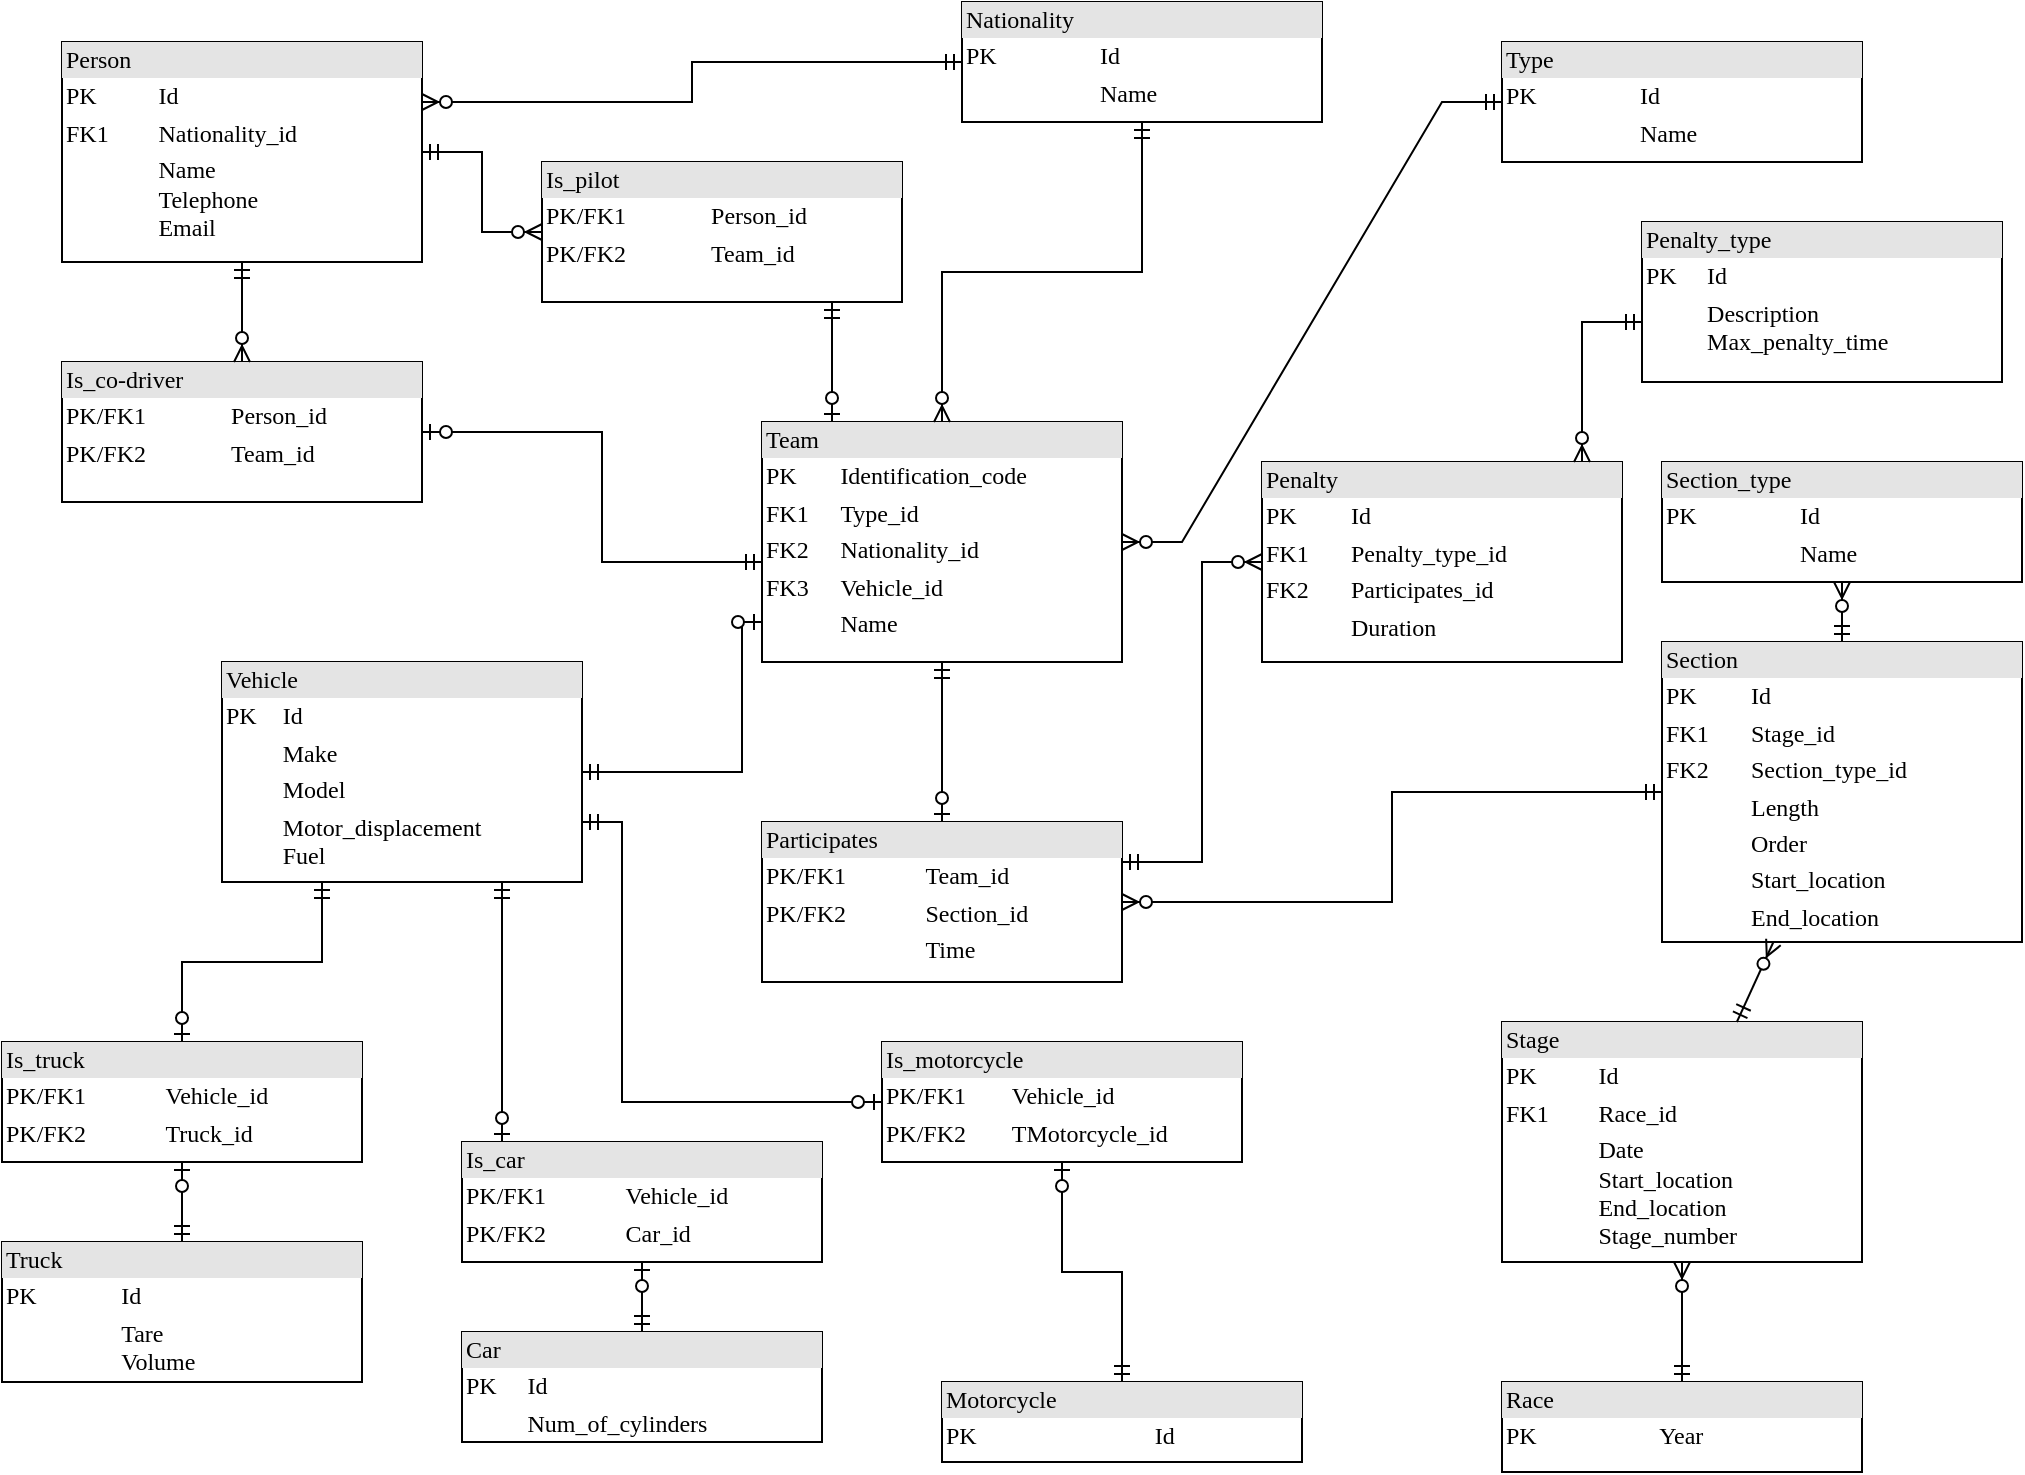 <mxfile version="20.5.1" type="github">
  <diagram name="Page-1" id="2ca16b54-16f6-2749-3443-fa8db7711227">
    <mxGraphModel dx="1572" dy="791" grid="1" gridSize="10" guides="1" tooltips="1" connect="1" arrows="1" fold="1" page="1" pageScale="1" pageWidth="1100" pageHeight="850" background="none" math="0" shadow="0">
      <root>
        <mxCell id="0" />
        <mxCell id="1" parent="0" />
        <mxCell id="2ed32ef02a7f4228-1" value="&lt;div style=&quot;box-sizing:border-box;width:100%;background:#e4e4e4;padding:2px;&quot;&gt;Person&lt;/div&gt;&lt;table style=&quot;width:100%;font-size:1em;&quot; cellpadding=&quot;2&quot; cellspacing=&quot;0&quot;&gt;&lt;tbody&gt;&lt;tr&gt;&lt;td&gt;PK&lt;/td&gt;&lt;td&gt;Id&lt;/td&gt;&lt;/tr&gt;&lt;tr&gt;&lt;td&gt;FK1&lt;/td&gt;&lt;td&gt;Nationality_id&lt;/td&gt;&lt;/tr&gt;&lt;tr&gt;&lt;td&gt;&lt;/td&gt;&lt;td&gt;Name&lt;br&gt;Telephone&lt;br&gt;Email&lt;/td&gt;&lt;/tr&gt;&lt;/tbody&gt;&lt;/table&gt;" style="verticalAlign=top;align=left;overflow=fill;html=1;rounded=0;shadow=0;comic=0;labelBackgroundColor=none;strokeWidth=1;fontFamily=Verdana;fontSize=12" parent="1" vertex="1">
          <mxGeometry x="110" y="90" width="180" height="110" as="geometry" />
        </mxCell>
        <mxCell id="2ed32ef02a7f4228-2" value="&lt;div style=&quot;box-sizing: border-box ; width: 100% ; background: #e4e4e4 ; padding: 2px&quot;&gt;Nationality&lt;/div&gt;&lt;table style=&quot;width: 100% ; font-size: 1em&quot; cellpadding=&quot;2&quot; cellspacing=&quot;0&quot;&gt;&lt;tbody&gt;&lt;tr&gt;&lt;td&gt;PK&lt;/td&gt;&lt;td&gt;Id&lt;/td&gt;&lt;/tr&gt;&lt;tr&gt;&lt;td&gt;&lt;br&gt;&lt;/td&gt;&lt;td&gt;Name&lt;/td&gt;&lt;/tr&gt;&lt;tr&gt;&lt;td&gt;&lt;/td&gt;&lt;td&gt;&lt;br&gt;&lt;/td&gt;&lt;/tr&gt;&lt;/tbody&gt;&lt;/table&gt;" style="verticalAlign=top;align=left;overflow=fill;html=1;rounded=0;shadow=0;comic=0;labelBackgroundColor=none;strokeWidth=1;fontFamily=Verdana;fontSize=12" parent="1" vertex="1">
          <mxGeometry x="560" y="70" width="180" height="60" as="geometry" />
        </mxCell>
        <mxCell id="2ed32ef02a7f4228-3" value="&lt;div style=&quot;box-sizing: border-box ; width: 100% ; background: #e4e4e4 ; padding: 2px&quot;&gt;Is_truck&lt;/div&gt;&lt;table style=&quot;width: 100% ; font-size: 1em&quot; cellpadding=&quot;2&quot; cellspacing=&quot;0&quot;&gt;&lt;tbody&gt;&lt;tr&gt;&lt;td&gt;PK/FK1&lt;/td&gt;&lt;td&gt;Vehicle_id&lt;/td&gt;&lt;/tr&gt;&lt;tr&gt;&lt;td&gt;PK/FK2&lt;/td&gt;&lt;td&gt;Truck_id&lt;/td&gt;&lt;/tr&gt;&lt;tr&gt;&lt;td&gt;&lt;/td&gt;&lt;td&gt;&lt;br&gt;&lt;/td&gt;&lt;/tr&gt;&lt;tr&gt;&lt;td&gt;&lt;br&gt;&lt;/td&gt;&lt;td&gt;&lt;br&gt;&lt;/td&gt;&lt;/tr&gt;&lt;/tbody&gt;&lt;/table&gt;" style="verticalAlign=top;align=left;overflow=fill;html=1;rounded=0;shadow=0;comic=0;labelBackgroundColor=none;strokeWidth=1;fontFamily=Verdana;fontSize=12" parent="1" vertex="1">
          <mxGeometry x="80" y="590" width="180" height="60" as="geometry" />
        </mxCell>
        <mxCell id="2ed32ef02a7f4228-4" value="&lt;div style=&quot;box-sizing: border-box ; width: 100% ; background: #e4e4e4 ; padding: 2px&quot;&gt;Vehicle&lt;/div&gt;&lt;table style=&quot;width: 100% ; font-size: 1em&quot; cellpadding=&quot;2&quot; cellspacing=&quot;0&quot;&gt;&lt;tbody&gt;&lt;tr&gt;&lt;td&gt;PK&lt;/td&gt;&lt;td&gt;Id&lt;/td&gt;&lt;/tr&gt;&lt;tr&gt;&lt;td&gt;&lt;br&gt;&lt;/td&gt;&lt;td&gt;Make&lt;/td&gt;&lt;/tr&gt;&lt;tr&gt;&lt;td&gt;&lt;/td&gt;&lt;td&gt;Model&lt;/td&gt;&lt;/tr&gt;&lt;tr&gt;&lt;td&gt;&lt;br&gt;&lt;/td&gt;&lt;td&gt;Motor_displacement&lt;br&gt;Fuel&lt;/td&gt;&lt;/tr&gt;&lt;/tbody&gt;&lt;/table&gt;" style="verticalAlign=top;align=left;overflow=fill;html=1;rounded=0;shadow=0;comic=0;labelBackgroundColor=none;strokeWidth=1;fontFamily=Verdana;fontSize=12" parent="1" vertex="1">
          <mxGeometry x="190" y="400" width="180" height="110" as="geometry" />
        </mxCell>
        <mxCell id="2ed32ef02a7f4228-5" value="&lt;div style=&quot;box-sizing:border-box;width:100%;background:#e4e4e4;padding:2px;&quot;&gt;Is_co-driver&lt;/div&gt;&lt;table style=&quot;width:100%;font-size:1em;&quot; cellpadding=&quot;2&quot; cellspacing=&quot;0&quot;&gt;&lt;tbody&gt;&lt;tr&gt;&lt;td&gt;PK/FK1&lt;/td&gt;&lt;td&gt;Person_id&lt;/td&gt;&lt;/tr&gt;&lt;tr&gt;&lt;td&gt;PK/FK2&lt;/td&gt;&lt;td&gt;Team_id&lt;/td&gt;&lt;/tr&gt;&lt;tr&gt;&lt;td&gt;&lt;/td&gt;&lt;td&gt;&lt;br&gt;&lt;/td&gt;&lt;/tr&gt;&lt;/tbody&gt;&lt;/table&gt;" style="verticalAlign=top;align=left;overflow=fill;html=1;rounded=0;shadow=0;comic=0;labelBackgroundColor=none;strokeWidth=1;fontFamily=Verdana;fontSize=12" parent="1" vertex="1">
          <mxGeometry x="110" y="250" width="180" height="70" as="geometry" />
        </mxCell>
        <mxCell id="2ed32ef02a7f4228-6" value="&lt;div style=&quot;box-sizing: border-box ; width: 100% ; background: #e4e4e4 ; padding: 2px&quot;&gt;Race&lt;/div&gt;&lt;table style=&quot;width: 100% ; font-size: 1em&quot; cellpadding=&quot;2&quot; cellspacing=&quot;0&quot;&gt;&lt;tbody&gt;&lt;tr&gt;&lt;td&gt;PK&lt;/td&gt;&lt;td&gt;Year&lt;/td&gt;&lt;/tr&gt;&lt;tr&gt;&lt;td&gt;&lt;/td&gt;&lt;td&gt;&lt;br&gt;&lt;/td&gt;&lt;/tr&gt;&lt;/tbody&gt;&lt;/table&gt;" style="verticalAlign=top;align=left;overflow=fill;html=1;rounded=0;shadow=0;comic=0;labelBackgroundColor=none;strokeWidth=1;fontFamily=Verdana;fontSize=12" parent="1" vertex="1">
          <mxGeometry x="830" y="760" width="180" height="45" as="geometry" />
        </mxCell>
        <mxCell id="2ed32ef02a7f4228-7" value="&lt;div style=&quot;box-sizing: border-box ; width: 100% ; background: #e4e4e4 ; padding: 2px&quot;&gt;Participates&lt;/div&gt;&lt;table style=&quot;width: 100% ; font-size: 1em&quot; cellpadding=&quot;2&quot; cellspacing=&quot;0&quot;&gt;&lt;tbody&gt;&lt;tr&gt;&lt;td&gt;PK/FK1&lt;/td&gt;&lt;td&gt;Team_id&lt;/td&gt;&lt;/tr&gt;&lt;tr&gt;&lt;td&gt;PK/FK2&lt;/td&gt;&lt;td&gt;Section_id&lt;/td&gt;&lt;/tr&gt;&lt;tr&gt;&lt;td&gt;&lt;/td&gt;&lt;td&gt;Time&lt;/td&gt;&lt;/tr&gt;&lt;tr&gt;&lt;td&gt;&lt;br&gt;&lt;/td&gt;&lt;td&gt;&lt;br&gt;&lt;/td&gt;&lt;/tr&gt;&lt;tr&gt;&lt;td&gt;&lt;br&gt;&lt;/td&gt;&lt;td&gt;&lt;br&gt;&lt;/td&gt;&lt;/tr&gt;&lt;/tbody&gt;&lt;/table&gt;" style="verticalAlign=top;align=left;overflow=fill;html=1;rounded=0;shadow=0;comic=0;labelBackgroundColor=none;strokeWidth=1;fontFamily=Verdana;fontSize=12" parent="1" vertex="1">
          <mxGeometry x="460" y="480" width="180" height="80" as="geometry" />
        </mxCell>
        <mxCell id="2ed32ef02a7f4228-8" value="&lt;div style=&quot;box-sizing: border-box ; width: 100% ; background: #e4e4e4 ; padding: 2px&quot;&gt;Team&lt;/div&gt;&lt;table style=&quot;width: 100% ; font-size: 1em&quot; cellpadding=&quot;2&quot; cellspacing=&quot;0&quot;&gt;&lt;tbody&gt;&lt;tr&gt;&lt;td&gt;PK&lt;/td&gt;&lt;td&gt;Identification_code&lt;/td&gt;&lt;/tr&gt;&lt;tr&gt;&lt;td&gt;FK1&lt;/td&gt;&lt;td&gt;Type_id&lt;/td&gt;&lt;/tr&gt;&lt;tr&gt;&lt;td&gt;FK2&lt;/td&gt;&lt;td&gt;Nationality_id&lt;br&gt;&lt;/td&gt;&lt;/tr&gt;&lt;tr&gt;&lt;td&gt;FK3&lt;br&gt;&lt;/td&gt;&lt;td&gt;Vehicle_id&lt;br&gt;&lt;/td&gt;&lt;/tr&gt;&lt;tr&gt;&lt;td&gt;&lt;br&gt;&lt;/td&gt;&lt;td&gt;Name&lt;br&gt;&lt;/td&gt;&lt;/tr&gt;&lt;tr&gt;&lt;td&gt;&lt;br&gt;&lt;/td&gt;&lt;td&gt;&lt;br&gt;&lt;/td&gt;&lt;/tr&gt;&lt;tr&gt;&lt;td&gt;&lt;/td&gt;&lt;td&gt;&lt;br&gt;&lt;/td&gt;&lt;/tr&gt;&lt;/tbody&gt;&lt;/table&gt;" style="verticalAlign=top;align=left;overflow=fill;html=1;rounded=0;shadow=0;comic=0;labelBackgroundColor=none;strokeWidth=1;fontFamily=Verdana;fontSize=12" parent="1" vertex="1">
          <mxGeometry x="460" y="280" width="180" height="120" as="geometry" />
        </mxCell>
        <mxCell id="2ed32ef02a7f4228-9" value="&lt;div style=&quot;box-sizing:border-box;width:100%;background:#e4e4e4;padding:2px;&quot;&gt;Stage&lt;/div&gt;&lt;table style=&quot;width:100%;font-size:1em;&quot; cellpadding=&quot;2&quot; cellspacing=&quot;0&quot;&gt;&lt;tbody&gt;&lt;tr&gt;&lt;td&gt;PK&lt;/td&gt;&lt;td&gt;Id&lt;/td&gt;&lt;/tr&gt;&lt;tr&gt;&lt;td&gt;FK1&lt;/td&gt;&lt;td&gt;Race_id&lt;/td&gt;&lt;/tr&gt;&lt;tr&gt;&lt;td&gt;&lt;/td&gt;&lt;td&gt;Date&lt;br&gt;Start_location&lt;br&gt;End_location&lt;br&gt;Stage_number&lt;br&gt;&lt;br&gt;&lt;/td&gt;&lt;/tr&gt;&lt;/tbody&gt;&lt;/table&gt;" style="verticalAlign=top;align=left;overflow=fill;html=1;rounded=0;shadow=0;comic=0;labelBackgroundColor=none;strokeWidth=1;fontFamily=Verdana;fontSize=12" parent="1" vertex="1">
          <mxGeometry x="830" y="580" width="180" height="120" as="geometry" />
        </mxCell>
        <mxCell id="2ed32ef02a7f4228-10" value="&lt;div style=&quot;box-sizing: border-box ; width: 100% ; background: #e4e4e4 ; padding: 2px&quot;&gt;Section&lt;/div&gt;&lt;table style=&quot;width: 100% ; font-size: 1em&quot; cellpadding=&quot;2&quot; cellspacing=&quot;0&quot;&gt;&lt;tbody&gt;&lt;tr&gt;&lt;td&gt;PK&lt;/td&gt;&lt;td&gt;Id&lt;/td&gt;&lt;/tr&gt;&lt;tr&gt;&lt;td&gt;FK1&lt;/td&gt;&lt;td&gt;Stage_id&lt;/td&gt;&lt;/tr&gt;&lt;tr&gt;&lt;td&gt;FK2&lt;/td&gt;&lt;td&gt;Section_type_id&lt;/td&gt;&lt;/tr&gt;&lt;tr&gt;&lt;td&gt;&lt;br&gt;&lt;/td&gt;&lt;td&gt;Length&lt;br&gt;&lt;/td&gt;&lt;/tr&gt;&lt;tr&gt;&lt;td&gt;&lt;br&gt;&lt;/td&gt;&lt;td&gt;Order&lt;br&gt;&lt;/td&gt;&lt;/tr&gt;&lt;tr&gt;&lt;td&gt;&lt;br&gt;&lt;/td&gt;&lt;td&gt;Start_location&lt;br&gt;&lt;/td&gt;&lt;/tr&gt;&lt;tr&gt;&lt;td&gt;&lt;br&gt;&lt;/td&gt;&lt;td&gt;End_location&lt;br&gt;&lt;/td&gt;&lt;/tr&gt;&lt;tr&gt;&lt;td&gt;&lt;/td&gt;&lt;td&gt;&lt;br&gt;&lt;/td&gt;&lt;/tr&gt;&lt;/tbody&gt;&lt;/table&gt;" style="verticalAlign=top;align=left;overflow=fill;html=1;rounded=0;shadow=0;comic=0;labelBackgroundColor=none;strokeWidth=1;fontFamily=Verdana;fontSize=12" parent="1" vertex="1">
          <mxGeometry x="910" y="390" width="180" height="150" as="geometry" />
        </mxCell>
        <mxCell id="2ed32ef02a7f4228-11" value="&lt;div style=&quot;box-sizing:border-box;width:100%;background:#e4e4e4;padding:2px;&quot;&gt;Type&lt;/div&gt;&lt;table style=&quot;width:100%;font-size:1em;&quot; cellpadding=&quot;2&quot; cellspacing=&quot;0&quot;&gt;&lt;tbody&gt;&lt;tr&gt;&lt;td&gt;PK&lt;/td&gt;&lt;td&gt;Id&lt;/td&gt;&lt;/tr&gt;&lt;tr&gt;&lt;td&gt;&lt;br&gt;&lt;/td&gt;&lt;td&gt;Name&lt;/td&gt;&lt;/tr&gt;&lt;tr&gt;&lt;td&gt;&lt;/td&gt;&lt;td&gt;&lt;br&gt;&lt;/td&gt;&lt;/tr&gt;&lt;/tbody&gt;&lt;/table&gt;" style="verticalAlign=top;align=left;overflow=fill;html=1;rounded=0;shadow=0;comic=0;labelBackgroundColor=none;strokeWidth=1;fontFamily=Verdana;fontSize=12" parent="1" vertex="1">
          <mxGeometry x="830" y="90" width="180" height="60" as="geometry" />
        </mxCell>
        <mxCell id="2ed32ef02a7f4228-12" value="&lt;div style=&quot;box-sizing: border-box ; width: 100% ; background: #e4e4e4 ; padding: 2px&quot;&gt;Car&lt;/div&gt;&lt;table style=&quot;width: 100% ; font-size: 1em&quot; cellpadding=&quot;2&quot; cellspacing=&quot;0&quot;&gt;&lt;tbody&gt;&lt;tr&gt;&lt;td&gt;PK&lt;/td&gt;&lt;td&gt;Id&lt;/td&gt;&lt;/tr&gt;&lt;tr&gt;&lt;td&gt;&lt;br&gt;&lt;/td&gt;&lt;td&gt;Num_of_cylinders&lt;/td&gt;&lt;/tr&gt;&lt;tr&gt;&lt;td&gt;&lt;/td&gt;&lt;td&gt;&lt;br&gt;&lt;/td&gt;&lt;/tr&gt;&lt;/tbody&gt;&lt;/table&gt;" style="verticalAlign=top;align=left;overflow=fill;html=1;rounded=0;shadow=0;comic=0;labelBackgroundColor=none;strokeWidth=1;fontFamily=Verdana;fontSize=12" parent="1" vertex="1">
          <mxGeometry x="310" y="735" width="180" height="55" as="geometry" />
        </mxCell>
        <mxCell id="msvNsGFhVUz2W17Q7ycb-1" value="&lt;div style=&quot;box-sizing:border-box;width:100%;background:#e4e4e4;padding:2px;&quot;&gt;Is_pilot&lt;/div&gt;&lt;table style=&quot;width:100%;font-size:1em;&quot; cellpadding=&quot;2&quot; cellspacing=&quot;0&quot;&gt;&lt;tbody&gt;&lt;tr&gt;&lt;td&gt;PK/FK1&lt;/td&gt;&lt;td&gt;Person_id&lt;/td&gt;&lt;/tr&gt;&lt;tr&gt;&lt;td&gt;PK/FK2&lt;/td&gt;&lt;td&gt;Team_id&lt;/td&gt;&lt;/tr&gt;&lt;tr&gt;&lt;td&gt;&lt;/td&gt;&lt;td&gt;&lt;br&gt;&lt;/td&gt;&lt;/tr&gt;&lt;/tbody&gt;&lt;/table&gt;" style="verticalAlign=top;align=left;overflow=fill;html=1;rounded=0;shadow=0;comic=0;labelBackgroundColor=none;strokeWidth=1;fontFamily=Verdana;fontSize=12" parent="1" vertex="1">
          <mxGeometry x="350" y="150" width="180" height="70" as="geometry" />
        </mxCell>
        <mxCell id="msvNsGFhVUz2W17Q7ycb-4" value="" style="fontSize=12;html=1;endArrow=ERzeroToOne;startArrow=ERmandOne;rounded=0;edgeStyle=elbowEdgeStyle;" parent="1" source="msvNsGFhVUz2W17Q7ycb-1" target="2ed32ef02a7f4228-8" edge="1">
          <mxGeometry width="100" height="100" relative="1" as="geometry">
            <mxPoint x="410" y="270" as="sourcePoint" />
            <mxPoint x="650" y="240" as="targetPoint" />
          </mxGeometry>
        </mxCell>
        <mxCell id="msvNsGFhVUz2W17Q7ycb-5" value="" style="edgeStyle=elbowEdgeStyle;fontSize=12;html=1;endArrow=ERzeroToOne;startArrow=ERmandOne;rounded=0;" parent="1" source="2ed32ef02a7f4228-8" target="2ed32ef02a7f4228-5" edge="1">
          <mxGeometry width="100" height="100" relative="1" as="geometry">
            <mxPoint x="350" y="350" as="sourcePoint" />
            <mxPoint x="360" y="270" as="targetPoint" />
            <Array as="points">
              <mxPoint x="380" y="350" />
            </Array>
          </mxGeometry>
        </mxCell>
        <mxCell id="msvNsGFhVUz2W17Q7ycb-12" value="" style="edgeStyle=entityRelationEdgeStyle;fontSize=12;html=1;endArrow=ERzeroToMany;startArrow=ERmandOne;rounded=0;" parent="1" source="2ed32ef02a7f4228-11" target="2ed32ef02a7f4228-8" edge="1">
          <mxGeometry width="100" height="100" relative="1" as="geometry">
            <mxPoint x="760" y="180" as="sourcePoint" />
            <mxPoint x="720" y="290" as="targetPoint" />
          </mxGeometry>
        </mxCell>
        <mxCell id="msvNsGFhVUz2W17Q7ycb-13" value="" style="fontSize=12;html=1;endArrow=ERzeroToMany;startArrow=ERmandOne;rounded=0;" parent="1" source="2ed32ef02a7f4228-6" target="2ed32ef02a7f4228-9" edge="1">
          <mxGeometry width="100" height="100" relative="1" as="geometry">
            <mxPoint x="870" y="750" as="sourcePoint" />
            <mxPoint x="970" y="650" as="targetPoint" />
          </mxGeometry>
        </mxCell>
        <mxCell id="msvNsGFhVUz2W17Q7ycb-16" value="" style="fontSize=12;html=1;endArrow=ERzeroToMany;startArrow=ERmandOne;rounded=0;" parent="1" source="2ed32ef02a7f4228-9" target="2ed32ef02a7f4228-10" edge="1">
          <mxGeometry width="100" height="100" relative="1" as="geometry">
            <mxPoint x="920" y="640" as="sourcePoint" />
            <mxPoint x="930" y="710" as="targetPoint" />
          </mxGeometry>
        </mxCell>
        <mxCell id="msvNsGFhVUz2W17Q7ycb-17" value="&lt;div style=&quot;box-sizing:border-box;width:100%;background:#e4e4e4;padding:2px;&quot;&gt;Section_type&lt;/div&gt;&lt;table style=&quot;width:100%;font-size:1em;&quot; cellpadding=&quot;2&quot; cellspacing=&quot;0&quot;&gt;&lt;tbody&gt;&lt;tr&gt;&lt;td&gt;PK&lt;/td&gt;&lt;td&gt;Id&lt;/td&gt;&lt;/tr&gt;&lt;tr&gt;&lt;td&gt;&lt;br&gt;&lt;/td&gt;&lt;td&gt;Name&lt;/td&gt;&lt;/tr&gt;&lt;tr&gt;&lt;td&gt;&lt;/td&gt;&lt;td&gt;&lt;br&gt;&lt;/td&gt;&lt;/tr&gt;&lt;/tbody&gt;&lt;/table&gt;" style="verticalAlign=top;align=left;overflow=fill;html=1;rounded=0;shadow=0;comic=0;labelBackgroundColor=none;strokeWidth=1;fontFamily=Verdana;fontSize=12" parent="1" vertex="1">
          <mxGeometry x="910" y="300" width="180" height="60" as="geometry" />
        </mxCell>
        <mxCell id="msvNsGFhVUz2W17Q7ycb-18" value="" style="fontSize=12;html=1;endArrow=ERzeroToMany;startArrow=ERmandOne;rounded=0;edgeStyle=orthogonalEdgeStyle;" parent="1" source="2ed32ef02a7f4228-10" target="msvNsGFhVUz2W17Q7ycb-17" edge="1">
          <mxGeometry width="100" height="100" relative="1" as="geometry">
            <mxPoint x="930" y="590" as="sourcePoint" />
            <mxPoint x="930" y="540" as="targetPoint" />
          </mxGeometry>
        </mxCell>
        <mxCell id="msvNsGFhVUz2W17Q7ycb-19" value="" style="fontSize=12;html=1;endArrow=ERzeroToOne;startArrow=ERmandOne;rounded=0;" parent="1" source="2ed32ef02a7f4228-8" target="2ed32ef02a7f4228-7" edge="1">
          <mxGeometry width="100" height="100" relative="1" as="geometry">
            <mxPoint x="630" y="620" as="sourcePoint" />
            <mxPoint x="730" y="520" as="targetPoint" />
          </mxGeometry>
        </mxCell>
        <mxCell id="msvNsGFhVUz2W17Q7ycb-20" value="" style="fontSize=12;html=1;endArrow=ERzeroToMany;startArrow=ERmandOne;rounded=0;edgeStyle=orthogonalEdgeStyle;" parent="1" source="2ed32ef02a7f4228-10" target="2ed32ef02a7f4228-7" edge="1">
          <mxGeometry width="100" height="100" relative="1" as="geometry">
            <mxPoint x="930" y="590" as="sourcePoint" />
            <mxPoint x="930" y="540" as="targetPoint" />
          </mxGeometry>
        </mxCell>
        <mxCell id="msvNsGFhVUz2W17Q7ycb-21" value="" style="fontSize=12;html=1;endArrow=ERzeroToOne;startArrow=ERmandOne;rounded=0;edgeStyle=elbowEdgeStyle;" parent="1" source="2ed32ef02a7f4228-4" target="2ed32ef02a7f4228-8" edge="1">
          <mxGeometry width="100" height="100" relative="1" as="geometry">
            <mxPoint x="380" y="500" as="sourcePoint" />
            <mxPoint x="440" y="440" as="targetPoint" />
            <Array as="points">
              <mxPoint x="450" y="380" />
            </Array>
          </mxGeometry>
        </mxCell>
        <mxCell id="msvNsGFhVUz2W17Q7ycb-22" value="&lt;div style=&quot;box-sizing: border-box ; width: 100% ; background: #e4e4e4 ; padding: 2px&quot;&gt;Is_car&lt;/div&gt;&lt;table style=&quot;width: 100% ; font-size: 1em&quot; cellpadding=&quot;2&quot; cellspacing=&quot;0&quot;&gt;&lt;tbody&gt;&lt;tr&gt;&lt;td&gt;PK/FK1&lt;/td&gt;&lt;td&gt;Vehicle_id&lt;/td&gt;&lt;/tr&gt;&lt;tr&gt;&lt;td&gt;PK/FK2&lt;/td&gt;&lt;td&gt;&lt;span style=&quot;color: rgba(0, 0, 0, 0); font-family: monospace; font-size: 0px;&quot;&gt;%3CmxGraphModel%3E%3Croot%3E%3CmxCell%20id%3D%220%22%2F%3E%3CmxCell%20id%3D%221%22%20parent%3D%220%22%2F%3E%3CmxCell%20id%3D%222%22%20value%3D%22%26lt%3Bdiv%20style%3D%26quot%3Bbox-sizing%3A%20border-box%20%3B%20width%3A%20100%25%20%3B%20background%3A%20%23e4e4e4%20%3B%20padding%3A%202px%26quot%3B%26gt%3BIs_truck%26lt%3B%2Fdiv%26gt%3B%26lt%3Btable%20style%3D%26quot%3Bwidth%3A%20100%25%20%3B%20font-size%3A%201em%26quot%3B%20cellpadding%3D%26quot%3B2%26quot%3B%20cellspacing%3D%26quot%3B0%26quot%3B%26gt%3B%26lt%3Btbody%26gt%3B%26lt%3Btr%26gt%3B%26lt%3Btd%26gt%3BPK%2FFK1%26lt%3B%2Ftd%26gt%3B%26lt%3Btd%26gt%3BVehicle_id%26lt%3B%2Ftd%26gt%3B%26lt%3B%2Ftr%26gt%3B%26lt%3Btr%26gt%3B%26lt%3Btd%26gt%3BPK%2FFK2%26lt%3B%2Ftd%26gt%3B%26lt%3Btd%26gt%3BTruck_id%26lt%3B%2Ftd%26gt%3B%26lt%3B%2Ftr%26gt%3B%26lt%3Btr%26gt%3B%26lt%3Btd%26gt%3B%26lt%3B%2Ftd%26gt%3B%26lt%3Btd%26gt%3B%26lt%3Bbr%26gt%3B%26lt%3B%2Ftd%26gt%3B%26lt%3B%2Ftr%26gt%3B%26lt%3Btr%26gt%3B%26lt%3Btd%26gt%3B%26lt%3Bbr%26gt%3B%26lt%3B%2Ftd%26gt%3B%26lt%3Btd%26gt%3B%26lt%3Bbr%26gt%3B%26lt%3B%2Ftd%26gt%3B%26lt%3B%2Ftr%26gt%3B%26lt%3B%2Ftbody%26gt%3B%26lt%3B%2Ftable%26gt%3B%22%20style%3D%22verticalAlign%3Dtop%3Balign%3Dleft%3Boverflow%3Dfill%3Bhtml%3D1%3Brounded%3D0%3Bshadow%3D0%3Bcomic%3D0%3BlabelBackgroundColor%3Dnone%3BstrokeWidth%3D1%3BfontFamily%3DVerdana%3BfontSize%3D12%22%20vertex%3D%221%22%20parent%3D%221%22%3E%3CmxGeometry%20x%3D%22110%22%20y%3D%22540%22%20width%3D%22180%22%20height%3D%2260%22%20as%3D%22geometry%22%2F%3E%3C%2FmxCell%3E%3C%2Froot%3E%3C%2FmxGraphModel%3E&lt;/span&gt;Car_id&lt;/td&gt;&lt;/tr&gt;&lt;tr&gt;&lt;td&gt;&lt;/td&gt;&lt;td&gt;&lt;br&gt;&lt;/td&gt;&lt;/tr&gt;&lt;tr&gt;&lt;td&gt;&lt;br&gt;&lt;/td&gt;&lt;td&gt;&lt;br&gt;&lt;/td&gt;&lt;/tr&gt;&lt;/tbody&gt;&lt;/table&gt;" style="verticalAlign=top;align=left;overflow=fill;html=1;rounded=0;shadow=0;comic=0;labelBackgroundColor=none;strokeWidth=1;fontFamily=Verdana;fontSize=12" parent="1" vertex="1">
          <mxGeometry x="310" y="640" width="180" height="60" as="geometry" />
        </mxCell>
        <mxCell id="msvNsGFhVUz2W17Q7ycb-23" value="&lt;div style=&quot;box-sizing: border-box ; width: 100% ; background: #e4e4e4 ; padding: 2px&quot;&gt;Is_motorcycle&lt;/div&gt;&lt;table style=&quot;width: 100% ; font-size: 1em&quot; cellpadding=&quot;2&quot; cellspacing=&quot;0&quot;&gt;&lt;tbody&gt;&lt;tr&gt;&lt;td&gt;PK/FK1&lt;/td&gt;&lt;td&gt;Vehicle_id&lt;/td&gt;&lt;/tr&gt;&lt;tr&gt;&lt;td&gt;PK/FK2&lt;/td&gt;&lt;td&gt;TMotorcycle_id&lt;/td&gt;&lt;/tr&gt;&lt;tr&gt;&lt;td&gt;&lt;/td&gt;&lt;td&gt;&lt;br&gt;&lt;/td&gt;&lt;/tr&gt;&lt;tr&gt;&lt;td&gt;&lt;br&gt;&lt;/td&gt;&lt;td&gt;&lt;br&gt;&lt;/td&gt;&lt;/tr&gt;&lt;/tbody&gt;&lt;/table&gt;" style="verticalAlign=top;align=left;overflow=fill;html=1;rounded=0;shadow=0;comic=0;labelBackgroundColor=none;strokeWidth=1;fontFamily=Verdana;fontSize=12" parent="1" vertex="1">
          <mxGeometry x="520" y="590" width="180" height="60" as="geometry" />
        </mxCell>
        <mxCell id="msvNsGFhVUz2W17Q7ycb-24" value="&lt;div style=&quot;box-sizing: border-box ; width: 100% ; background: #e4e4e4 ; padding: 2px&quot;&gt;Truck&lt;/div&gt;&lt;table style=&quot;width: 100% ; font-size: 1em&quot; cellpadding=&quot;2&quot; cellspacing=&quot;0&quot;&gt;&lt;tbody&gt;&lt;tr&gt;&lt;td&gt;PK&lt;/td&gt;&lt;td&gt;Id&lt;/td&gt;&lt;/tr&gt;&lt;tr&gt;&lt;td&gt;&lt;br&gt;&lt;/td&gt;&lt;td&gt;Tare&lt;br&gt;Volume&lt;/td&gt;&lt;/tr&gt;&lt;tr&gt;&lt;td&gt;&lt;/td&gt;&lt;td&gt;&lt;br&gt;&lt;/td&gt;&lt;/tr&gt;&lt;/tbody&gt;&lt;/table&gt;" style="verticalAlign=top;align=left;overflow=fill;html=1;rounded=0;shadow=0;comic=0;labelBackgroundColor=none;strokeWidth=1;fontFamily=Verdana;fontSize=12" parent="1" vertex="1">
          <mxGeometry x="80" y="690" width="180" height="70" as="geometry" />
        </mxCell>
        <mxCell id="msvNsGFhVUz2W17Q7ycb-25" value="&lt;div style=&quot;box-sizing: border-box ; width: 100% ; background: #e4e4e4 ; padding: 2px&quot;&gt;Motorcycle&lt;/div&gt;&lt;table style=&quot;width: 100% ; font-size: 1em&quot; cellpadding=&quot;2&quot; cellspacing=&quot;0&quot;&gt;&lt;tbody&gt;&lt;tr&gt;&lt;td&gt;PK&lt;/td&gt;&lt;td&gt;Id&lt;/td&gt;&lt;/tr&gt;&lt;tr&gt;&lt;td&gt;&lt;br&gt;&lt;/td&gt;&lt;td&gt;&lt;br&gt;&lt;/td&gt;&lt;/tr&gt;&lt;tr&gt;&lt;td&gt;&lt;/td&gt;&lt;td&gt;&lt;br&gt;&lt;/td&gt;&lt;/tr&gt;&lt;/tbody&gt;&lt;/table&gt;" style="verticalAlign=top;align=left;overflow=fill;html=1;rounded=0;shadow=0;comic=0;labelBackgroundColor=none;strokeWidth=1;fontFamily=Verdana;fontSize=12" parent="1" vertex="1">
          <mxGeometry x="550" y="760" width="180" height="40" as="geometry" />
        </mxCell>
        <mxCell id="msvNsGFhVUz2W17Q7ycb-26" value="" style="fontSize=12;html=1;endArrow=ERzeroToOne;startArrow=ERmandOne;rounded=0;" parent="1" source="2ed32ef02a7f4228-12" target="msvNsGFhVUz2W17Q7ycb-22" edge="1">
          <mxGeometry width="100" height="100" relative="1" as="geometry">
            <mxPoint x="560" y="430" as="sourcePoint" />
            <mxPoint x="560" y="490" as="targetPoint" />
          </mxGeometry>
        </mxCell>
        <mxCell id="msvNsGFhVUz2W17Q7ycb-27" value="" style="fontSize=12;html=1;endArrow=ERzeroToOne;startArrow=ERmandOne;rounded=0;" parent="1" source="msvNsGFhVUz2W17Q7ycb-24" target="2ed32ef02a7f4228-3" edge="1">
          <mxGeometry width="100" height="100" relative="1" as="geometry">
            <mxPoint x="570" y="440" as="sourcePoint" />
            <mxPoint x="570" y="500" as="targetPoint" />
          </mxGeometry>
        </mxCell>
        <mxCell id="msvNsGFhVUz2W17Q7ycb-28" value="" style="fontSize=12;html=1;endArrow=ERzeroToOne;startArrow=ERmandOne;rounded=0;edgeStyle=orthogonalEdgeStyle;" parent="1" source="msvNsGFhVUz2W17Q7ycb-25" target="msvNsGFhVUz2W17Q7ycb-23" edge="1">
          <mxGeometry width="100" height="100" relative="1" as="geometry">
            <mxPoint x="410" y="745" as="sourcePoint" />
            <mxPoint x="410" y="710" as="targetPoint" />
          </mxGeometry>
        </mxCell>
        <mxCell id="msvNsGFhVUz2W17Q7ycb-29" value="" style="fontSize=12;html=1;endArrow=ERzeroToOne;startArrow=ERmandOne;rounded=0;edgeStyle=orthogonalEdgeStyle;" parent="1" source="2ed32ef02a7f4228-4" target="2ed32ef02a7f4228-3" edge="1">
          <mxGeometry width="100" height="100" relative="1" as="geometry">
            <mxPoint x="410" y="745" as="sourcePoint" />
            <mxPoint x="340" y="530" as="targetPoint" />
            <Array as="points">
              <mxPoint x="240" y="550" />
              <mxPoint x="170" y="550" />
            </Array>
          </mxGeometry>
        </mxCell>
        <mxCell id="msvNsGFhVUz2W17Q7ycb-30" value="" style="fontSize=12;html=1;endArrow=ERzeroToOne;startArrow=ERmandOne;rounded=0;edgeStyle=elbowEdgeStyle;" parent="1" source="2ed32ef02a7f4228-4" target="msvNsGFhVUz2W17Q7ycb-22" edge="1">
          <mxGeometry width="100" height="100" relative="1" as="geometry">
            <mxPoint x="420" y="755" as="sourcePoint" />
            <mxPoint x="420" y="720" as="targetPoint" />
            <Array as="points">
              <mxPoint x="330" y="570" />
            </Array>
          </mxGeometry>
        </mxCell>
        <mxCell id="msvNsGFhVUz2W17Q7ycb-31" value="" style="fontSize=12;html=1;endArrow=ERzeroToOne;startArrow=ERmandOne;rounded=0;edgeStyle=elbowEdgeStyle;" parent="1" source="2ed32ef02a7f4228-4" target="msvNsGFhVUz2W17Q7ycb-23" edge="1">
          <mxGeometry width="100" height="100" relative="1" as="geometry">
            <mxPoint x="430" y="765" as="sourcePoint" />
            <mxPoint x="430" y="730" as="targetPoint" />
            <Array as="points">
              <mxPoint x="390" y="480" />
              <mxPoint x="430" y="560" />
            </Array>
          </mxGeometry>
        </mxCell>
        <mxCell id="msvNsGFhVUz2W17Q7ycb-33" value="&lt;div style=&quot;box-sizing:border-box;width:100%;background:#e4e4e4;padding:2px;&quot;&gt;Penalty_type&lt;/div&gt;&lt;table style=&quot;width:100%;font-size:1em;&quot; cellpadding=&quot;2&quot; cellspacing=&quot;0&quot;&gt;&lt;tbody&gt;&lt;tr&gt;&lt;td&gt;PK&lt;/td&gt;&lt;td&gt;Id&lt;/td&gt;&lt;/tr&gt;&lt;tr&gt;&lt;td&gt;&lt;br&gt;&lt;/td&gt;&lt;td&gt;Description&lt;br&gt;Max_penalty_time&lt;/td&gt;&lt;/tr&gt;&lt;tr&gt;&lt;td&gt;&lt;br&gt;&lt;/td&gt;&lt;td&gt;&lt;br&gt;&lt;/td&gt;&lt;/tr&gt;&lt;/tbody&gt;&lt;/table&gt;" style="verticalAlign=top;align=left;overflow=fill;html=1;rounded=0;shadow=0;comic=0;labelBackgroundColor=none;strokeWidth=1;fontFamily=Verdana;fontSize=12" parent="1" vertex="1">
          <mxGeometry x="900" y="180" width="180" height="80" as="geometry" />
        </mxCell>
        <mxCell id="msvNsGFhVUz2W17Q7ycb-34" value="&lt;div style=&quot;box-sizing: border-box ; width: 100% ; background: #e4e4e4 ; padding: 2px&quot;&gt;Penalty&lt;/div&gt;&lt;table style=&quot;width: 100% ; font-size: 1em&quot; cellpadding=&quot;2&quot; cellspacing=&quot;0&quot;&gt;&lt;tbody&gt;&lt;tr&gt;&lt;td&gt;PK&lt;/td&gt;&lt;td&gt;Id&lt;/td&gt;&lt;/tr&gt;&lt;tr&gt;&lt;td&gt;FK1&lt;/td&gt;&lt;td&gt;Penalty_type_id&lt;/td&gt;&lt;/tr&gt;&lt;tr&gt;&lt;td&gt;FK2&lt;/td&gt;&lt;td&gt;Participates_id&lt;/td&gt;&lt;/tr&gt;&lt;tr&gt;&lt;td&gt;&lt;/td&gt;&lt;td&gt;Duration&lt;/td&gt;&lt;/tr&gt;&lt;tr&gt;&lt;td&gt;&lt;/td&gt;&lt;td&gt;&lt;br&gt;&lt;/td&gt;&lt;/tr&gt;&lt;/tbody&gt;&lt;/table&gt;" style="verticalAlign=top;align=left;overflow=fill;html=1;rounded=0;shadow=0;comic=0;labelBackgroundColor=none;strokeWidth=1;fontFamily=Verdana;fontSize=12" parent="1" vertex="1">
          <mxGeometry x="710" y="300" width="180" height="100" as="geometry" />
        </mxCell>
        <mxCell id="msvNsGFhVUz2W17Q7ycb-35" value="" style="edgeStyle=elbowEdgeStyle;fontSize=12;html=1;endArrow=ERzeroToMany;startArrow=ERmandOne;rounded=0;elbow=vertical;" parent="1" source="msvNsGFhVUz2W17Q7ycb-33" target="msvNsGFhVUz2W17Q7ycb-34" edge="1">
          <mxGeometry width="100" height="100" relative="1" as="geometry">
            <mxPoint x="830" y="220" as="sourcePoint" />
            <mxPoint x="650" y="360" as="targetPoint" />
            <Array as="points">
              <mxPoint x="870" y="230" />
              <mxPoint x="800" y="260" />
              <mxPoint x="910" y="280" />
            </Array>
          </mxGeometry>
        </mxCell>
        <mxCell id="msvNsGFhVUz2W17Q7ycb-36" value="" style="edgeStyle=elbowEdgeStyle;fontSize=12;html=1;endArrow=ERzeroToMany;startArrow=ERmandOne;rounded=0;" parent="1" source="2ed32ef02a7f4228-7" target="msvNsGFhVUz2W17Q7ycb-34" edge="1">
          <mxGeometry width="100" height="100" relative="1" as="geometry">
            <mxPoint x="910" y="240" as="sourcePoint" />
            <mxPoint x="880" y="310" as="targetPoint" />
            <Array as="points">
              <mxPoint x="680" y="500" />
              <mxPoint x="730" y="440" />
            </Array>
          </mxGeometry>
        </mxCell>
        <mxCell id="Q5bemwu0ANn1F-T4Tqho-1" value="" style="edgeStyle=orthogonalEdgeStyle;fontSize=12;html=1;endArrow=ERzeroToMany;startArrow=ERmandOne;rounded=0;" edge="1" parent="1" source="2ed32ef02a7f4228-2" target="2ed32ef02a7f4228-8">
          <mxGeometry width="100" height="100" relative="1" as="geometry">
            <mxPoint x="840" y="130.0" as="sourcePoint" />
            <mxPoint x="600" y="210" as="targetPoint" />
          </mxGeometry>
        </mxCell>
        <mxCell id="Q5bemwu0ANn1F-T4Tqho-2" value="" style="edgeStyle=orthogonalEdgeStyle;fontSize=12;html=1;endArrow=ERzeroToMany;startArrow=ERmandOne;rounded=0;" edge="1" parent="1" source="2ed32ef02a7f4228-2" target="2ed32ef02a7f4228-1">
          <mxGeometry width="100" height="100" relative="1" as="geometry">
            <mxPoint x="660" y="140.0" as="sourcePoint" />
            <mxPoint x="560" y="290" as="targetPoint" />
            <Array as="points">
              <mxPoint x="425" y="100" />
              <mxPoint x="425" y="120" />
            </Array>
          </mxGeometry>
        </mxCell>
        <mxCell id="Q5bemwu0ANn1F-T4Tqho-3" value="" style="edgeStyle=elbowEdgeStyle;fontSize=12;html=1;endArrow=ERzeroToMany;startArrow=ERmandOne;rounded=0;" edge="1" parent="1" source="2ed32ef02a7f4228-1" target="msvNsGFhVUz2W17Q7ycb-1">
          <mxGeometry width="100" height="100" relative="1" as="geometry">
            <mxPoint x="570" y="110.077" as="sourcePoint" />
            <mxPoint x="440" y="185" as="targetPoint" />
          </mxGeometry>
        </mxCell>
        <mxCell id="Q5bemwu0ANn1F-T4Tqho-4" value="" style="edgeStyle=elbowEdgeStyle;fontSize=12;html=1;endArrow=ERzeroToMany;startArrow=ERmandOne;rounded=0;" edge="1" parent="1" source="2ed32ef02a7f4228-1" target="2ed32ef02a7f4228-5">
          <mxGeometry width="100" height="100" relative="1" as="geometry">
            <mxPoint x="300.0" y="155.0" as="sourcePoint" />
            <mxPoint x="360.0" y="195.0" as="targetPoint" />
            <Array as="points">
              <mxPoint x="200" y="210" />
              <mxPoint x="250" y="225" />
            </Array>
          </mxGeometry>
        </mxCell>
      </root>
    </mxGraphModel>
  </diagram>
</mxfile>
